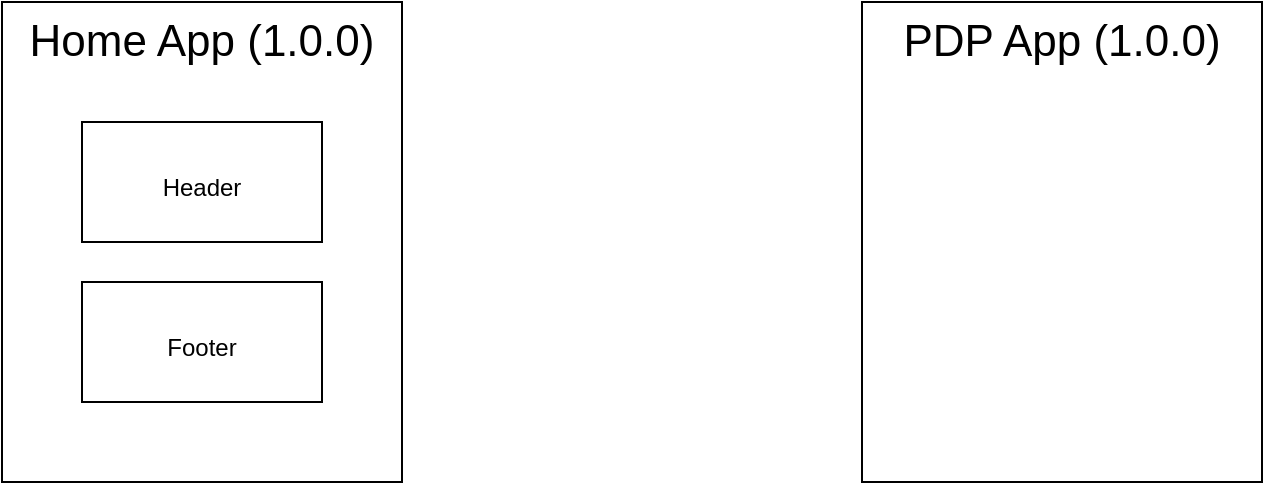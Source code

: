 <mxfile>
    <diagram id="Uzxu2QDYIO-QJLnjOzKN" name="Page-1">
        <mxGraphModel dx="1758" dy="886" grid="1" gridSize="10" guides="1" tooltips="1" connect="1" arrows="1" fold="1" page="1" pageScale="1" pageWidth="850" pageHeight="1100" math="0" shadow="0">
            <root>
                <mxCell id="0"/>
                <mxCell id="1" parent="0"/>
                <mxCell id="2" value="&lt;font style=&quot;font-size: 22px&quot;&gt;Home App (1.0.0)&lt;br&gt;&lt;/font&gt;" style="whiteSpace=wrap;html=1;verticalAlign=top;" parent="1" vertex="1">
                    <mxGeometry x="70" y="80" width="200" height="240" as="geometry"/>
                </mxCell>
                <mxCell id="4" value="&lt;span style=&quot;font-size: 12px&quot;&gt;Header&lt;/span&gt;" style="whiteSpace=wrap;html=1;fontSize=22;verticalAlign=middle;" parent="1" vertex="1">
                    <mxGeometry x="110" y="140" width="120" height="60" as="geometry"/>
                </mxCell>
                <mxCell id="5" value="&lt;span style=&quot;font-size: 12px&quot;&gt;Footer&lt;/span&gt;" style="whiteSpace=wrap;html=1;fontSize=22;" parent="1" vertex="1">
                    <mxGeometry x="110" y="220" width="120" height="60" as="geometry"/>
                </mxCell>
                <mxCell id="6" value="&lt;font style=&quot;font-size: 22px&quot;&gt;PDP App (1.0.0)&lt;br&gt;&lt;/font&gt;" style="whiteSpace=wrap;html=1;verticalAlign=top;" parent="1" vertex="1">
                    <mxGeometry x="500" y="80" width="200" height="240" as="geometry"/>
                </mxCell>
            </root>
        </mxGraphModel>
    </diagram>
    <diagram id="PMVrdCACqSWVuovKWn-R" name="NPM">
        <mxGraphModel dx="1758" dy="1142" grid="1" gridSize="10" guides="1" tooltips="1" connect="1" arrows="1" fold="1" page="1" pageScale="1" pageWidth="850" pageHeight="1100" math="0" shadow="0">
            <root>
                <mxCell id="Xh7sYnUnv-zo0eVv7HwQ-0"/>
                <mxCell id="Xh7sYnUnv-zo0eVv7HwQ-1" parent="Xh7sYnUnv-zo0eVv7HwQ-0"/>
                <mxCell id="Xh7sYnUnv-zo0eVv7HwQ-9" value="" style="edgeStyle=none;html=1;fontSize=22;exitX=1;exitY=0.25;exitDx=0;exitDy=0;entryX=0.335;entryY=-0.006;entryDx=0;entryDy=0;entryPerimeter=0;" edge="1" parent="Xh7sYnUnv-zo0eVv7HwQ-1" source="Xh7sYnUnv-zo0eVv7HwQ-2" target="Xh7sYnUnv-zo0eVv7HwQ-6">
                    <mxGeometry relative="1" as="geometry">
                        <mxPoint x="425" y="140" as="targetPoint"/>
                        <Array as="points">
                            <mxPoint x="392" y="140"/>
                        </Array>
                    </mxGeometry>
                </mxCell>
                <mxCell id="Xh7sYnUnv-zo0eVv7HwQ-2" value="&lt;font style=&quot;font-size: 22px&quot;&gt;Home App (1.0.1)&lt;br&gt;&lt;/font&gt;" style="whiteSpace=wrap;html=1;verticalAlign=top;" vertex="1" parent="Xh7sYnUnv-zo0eVv7HwQ-1">
                    <mxGeometry x="50" y="80" width="200" height="240" as="geometry"/>
                </mxCell>
                <mxCell id="Xh7sYnUnv-zo0eVv7HwQ-10" style="edgeStyle=none;html=1;fontSize=22;exitX=0;exitY=0.25;exitDx=0;exitDy=0;entryX=0.698;entryY=0.003;entryDx=0;entryDy=0;entryPerimeter=0;" edge="1" parent="Xh7sYnUnv-zo0eVv7HwQ-1" source="Xh7sYnUnv-zo0eVv7HwQ-5" target="Xh7sYnUnv-zo0eVv7HwQ-6">
                    <mxGeometry relative="1" as="geometry">
                        <mxPoint x="460" y="140" as="targetPoint"/>
                        <Array as="points">
                            <mxPoint x="465" y="140"/>
                        </Array>
                    </mxGeometry>
                </mxCell>
                <mxCell id="Xh7sYnUnv-zo0eVv7HwQ-5" value="&lt;font style=&quot;font-size: 22px&quot;&gt;PDP App (1.0.1)&lt;br&gt;&lt;/font&gt;" style="whiteSpace=wrap;html=1;verticalAlign=top;" vertex="1" parent="Xh7sYnUnv-zo0eVv7HwQ-1">
                    <mxGeometry x="600" y="80" width="200" height="240" as="geometry"/>
                </mxCell>
                <mxCell id="Xh7sYnUnv-zo0eVv7HwQ-6" value="&lt;font style=&quot;font-size: 22px&quot;&gt;NPM Library (1.0.1)&lt;br&gt;&lt;/font&gt;" style="whiteSpace=wrap;html=1;verticalAlign=top;" vertex="1" parent="Xh7sYnUnv-zo0eVv7HwQ-1">
                    <mxGeometry x="325" y="190" width="200" height="240" as="geometry"/>
                </mxCell>
                <mxCell id="Xh7sYnUnv-zo0eVv7HwQ-7" value="&lt;span style=&quot;font-size: 12px&quot;&gt;Header&lt;/span&gt;" style="whiteSpace=wrap;html=1;fontSize=22;verticalAlign=middle;" vertex="1" parent="Xh7sYnUnv-zo0eVv7HwQ-1">
                    <mxGeometry x="365" y="256" width="120" height="60" as="geometry"/>
                </mxCell>
                <mxCell id="Xh7sYnUnv-zo0eVv7HwQ-8" value="&lt;span style=&quot;font-size: 12px&quot;&gt;Footer&lt;/span&gt;" style="whiteSpace=wrap;html=1;fontSize=22;" vertex="1" parent="Xh7sYnUnv-zo0eVv7HwQ-1">
                    <mxGeometry x="365" y="336" width="120" height="60" as="geometry"/>
                </mxCell>
            </root>
        </mxGraphModel>
    </diagram>
    <diagram id="fi0j4blSATZx2MGXaykC" name="Asset Store">
        <mxGraphModel dx="1758" dy="886" grid="1" gridSize="10" guides="1" tooltips="1" connect="1" arrows="1" fold="1" page="1" pageScale="1" pageWidth="850" pageHeight="1100" math="0" shadow="0">
            <root>
                <mxCell id="yGFNJNLpZt2Za0BjkYBq-0"/>
                <mxCell id="yGFNJNLpZt2Za0BjkYBq-1" parent="yGFNJNLpZt2Za0BjkYBq-0"/>
                <mxCell id="yGFNJNLpZt2Za0BjkYBq-8" style="edgeStyle=none;html=1;entryX=0.5;entryY=0;entryDx=0;entryDy=0;fontSize=22;exitX=1.013;exitY=0.172;exitDx=0;exitDy=0;exitPerimeter=0;" parent="yGFNJNLpZt2Za0BjkYBq-1" source="yGFNJNLpZt2Za0BjkYBq-6" target="yGFNJNLpZt2Za0BjkYBq-7" edge="1">
                    <mxGeometry relative="1" as="geometry">
                        <Array as="points">
                            <mxPoint x="640" y="120"/>
                            <mxPoint x="720" y="120"/>
                        </Array>
                    </mxGeometry>
                </mxCell>
                <mxCell id="yGFNJNLpZt2Za0BjkYBq-6" value="&lt;font style=&quot;font-size: 22px&quot;&gt;Header/Footer&lt;br&gt;Project&lt;br&gt;&lt;/font&gt;" style="whiteSpace=wrap;html=1;verticalAlign=top;" parent="yGFNJNLpZt2Za0BjkYBq-1" vertex="1">
                    <mxGeometry x="380" y="80" width="200" height="240" as="geometry"/>
                </mxCell>
                <mxCell id="yGFNJNLpZt2Za0BjkYBq-14" style="edgeStyle=none;html=1;fontSize=22;" parent="yGFNJNLpZt2Za0BjkYBq-1" source="yGFNJNLpZt2Za0BjkYBq-2" target="yGFNJNLpZt2Za0BjkYBq-10" edge="1">
                    <mxGeometry relative="1" as="geometry"/>
                </mxCell>
                <mxCell id="yGFNJNLpZt2Za0BjkYBq-2" value="&lt;font style=&quot;font-size: 22px&quot;&gt;Home App (1.0.0)&lt;br&gt;&lt;/font&gt;" style="whiteSpace=wrap;html=1;verticalAlign=top;" parent="yGFNJNLpZt2Za0BjkYBq-1" vertex="1">
                    <mxGeometry x="110" y="190" width="200" height="240" as="geometry"/>
                </mxCell>
                <mxCell id="yGFNJNLpZt2Za0BjkYBq-3" value="&lt;span style=&quot;font-size: 12px&quot;&gt;Header&lt;/span&gt;" style="whiteSpace=wrap;html=1;fontSize=22;verticalAlign=middle;" parent="yGFNJNLpZt2Za0BjkYBq-1" vertex="1">
                    <mxGeometry x="420" y="150" width="120" height="60" as="geometry"/>
                </mxCell>
                <mxCell id="yGFNJNLpZt2Za0BjkYBq-4" value="&lt;span style=&quot;font-size: 12px&quot;&gt;Footer&lt;/span&gt;" style="whiteSpace=wrap;html=1;fontSize=22;" parent="yGFNJNLpZt2Za0BjkYBq-1" vertex="1">
                    <mxGeometry x="420" y="230" width="120" height="60" as="geometry"/>
                </mxCell>
                <mxCell id="yGFNJNLpZt2Za0BjkYBq-15" style="edgeStyle=none;html=1;entryX=1.017;entryY=0.4;entryDx=0;entryDy=0;entryPerimeter=0;fontSize=22;" parent="yGFNJNLpZt2Za0BjkYBq-1" source="yGFNJNLpZt2Za0BjkYBq-5" target="yGFNJNLpZt2Za0BjkYBq-10" edge="1">
                    <mxGeometry relative="1" as="geometry"/>
                </mxCell>
                <mxCell id="yGFNJNLpZt2Za0BjkYBq-5" value="&lt;font style=&quot;font-size: 22px&quot;&gt;PDP App (1.0.0)&lt;br&gt;&lt;/font&gt;" style="whiteSpace=wrap;html=1;verticalAlign=top;" parent="yGFNJNLpZt2Za0BjkYBq-1" vertex="1">
                    <mxGeometry x="900" y="190" width="200" height="240" as="geometry"/>
                </mxCell>
                <mxCell id="yGFNJNLpZt2Za0BjkYBq-7" value="&lt;span style=&quot;font-size: 12px&quot;&gt;S3 Artifacts&lt;/span&gt;" style="whiteSpace=wrap;html=1;fontSize=22;verticalAlign=middle;" parent="yGFNJNLpZt2Za0BjkYBq-1" vertex="1">
                    <mxGeometry x="660" y="150" width="120" height="60" as="geometry"/>
                </mxCell>
                <mxCell id="yGFNJNLpZt2Za0BjkYBq-12" style="edgeStyle=none;html=1;entryX=0.5;entryY=1;entryDx=0;entryDy=0;fontSize=22;" parent="yGFNJNLpZt2Za0BjkYBq-1" source="yGFNJNLpZt2Za0BjkYBq-10" target="yGFNJNLpZt2Za0BjkYBq-7" edge="1">
                    <mxGeometry relative="1" as="geometry"/>
                </mxCell>
                <mxCell id="yGFNJNLpZt2Za0BjkYBq-10" value="&lt;span style=&quot;font-size: 12px&quot;&gt;Shim Library&lt;/span&gt;" style="whiteSpace=wrap;html=1;fontSize=22;verticalAlign=middle;" parent="yGFNJNLpZt2Za0BjkYBq-1" vertex="1">
                    <mxGeometry x="540" y="370" width="120" height="60" as="geometry"/>
                </mxCell>
            </root>
        </mxGraphModel>
    </diagram>
    <diagram id="lxKb8J64UmTbm1rWLuA8" name="Module Federation">
        <mxGraphModel dx="1758" dy="886" grid="1" gridSize="10" guides="1" tooltips="1" connect="1" arrows="1" fold="1" page="1" pageScale="1" pageWidth="850" pageHeight="1100" math="0" shadow="0">
            <root>
                <mxCell id="RcnYRgF5uB5Oiu-t2qDc-0"/>
                <mxCell id="RcnYRgF5uB5Oiu-t2qDc-1" parent="RcnYRgF5uB5Oiu-t2qDc-0"/>
                <mxCell id="dDdwjd8rjnALjwwHP_1z-0" value="&lt;font style=&quot;font-size: 22px&quot;&gt;Home App (1.0.0)&lt;br&gt;&lt;/font&gt;" style="whiteSpace=wrap;html=1;verticalAlign=top;" parent="RcnYRgF5uB5Oiu-t2qDc-1" vertex="1">
                    <mxGeometry x="110" y="170" width="200" height="240" as="geometry"/>
                </mxCell>
                <mxCell id="dDdwjd8rjnALjwwHP_1z-1" value="&lt;span style=&quot;font-size: 12px&quot;&gt;Header&lt;/span&gt;" style="whiteSpace=wrap;html=1;fontSize=22;verticalAlign=middle;" parent="RcnYRgF5uB5Oiu-t2qDc-1" vertex="1">
                    <mxGeometry x="150" y="230" width="120" height="60" as="geometry"/>
                </mxCell>
                <mxCell id="dDdwjd8rjnALjwwHP_1z-2" value="&lt;span style=&quot;font-size: 12px&quot;&gt;Footer&lt;/span&gt;" style="whiteSpace=wrap;html=1;fontSize=22;" parent="RcnYRgF5uB5Oiu-t2qDc-1" vertex="1">
                    <mxGeometry x="150" y="310" width="120" height="60" as="geometry"/>
                </mxCell>
                <mxCell id="dDdwjd8rjnALjwwHP_1z-4" style="edgeStyle=none;html=1;entryX=1;entryY=0.328;entryDx=0;entryDy=0;fontSize=22;entryPerimeter=0;" parent="RcnYRgF5uB5Oiu-t2qDc-1" target="dDdwjd8rjnALjwwHP_1z-0" edge="1">
                    <mxGeometry relative="1" as="geometry">
                        <mxPoint x="540" y="249" as="sourcePoint"/>
                        <mxPoint x="310.6" y="283.36" as="targetPoint"/>
                        <Array as="points">
                            <mxPoint x="430" y="250"/>
                        </Array>
                    </mxGeometry>
                </mxCell>
                <mxCell id="dDdwjd8rjnALjwwHP_1z-3" value="&lt;font style=&quot;font-size: 22px&quot;&gt;PDP App (1.0.0)&lt;br&gt;&lt;/font&gt;" style="whiteSpace=wrap;html=1;verticalAlign=top;" parent="RcnYRgF5uB5Oiu-t2qDc-1" vertex="1">
                    <mxGeometry x="540" y="170" width="200" height="240" as="geometry"/>
                </mxCell>
                <mxCell id="dDdwjd8rjnALjwwHP_1z-5" style="edgeStyle=none;html=1;entryX=1;entryY=0.5;entryDx=0;entryDy=0;fontSize=22;" parent="RcnYRgF5uB5Oiu-t2qDc-1" edge="1">
                    <mxGeometry relative="1" as="geometry">
                        <mxPoint x="540" y="339.497" as="sourcePoint"/>
                        <mxPoint x="310" y="340.12" as="targetPoint"/>
                    </mxGeometry>
                </mxCell>
            </root>
        </mxGraphModel>
    </diagram>
</mxfile>